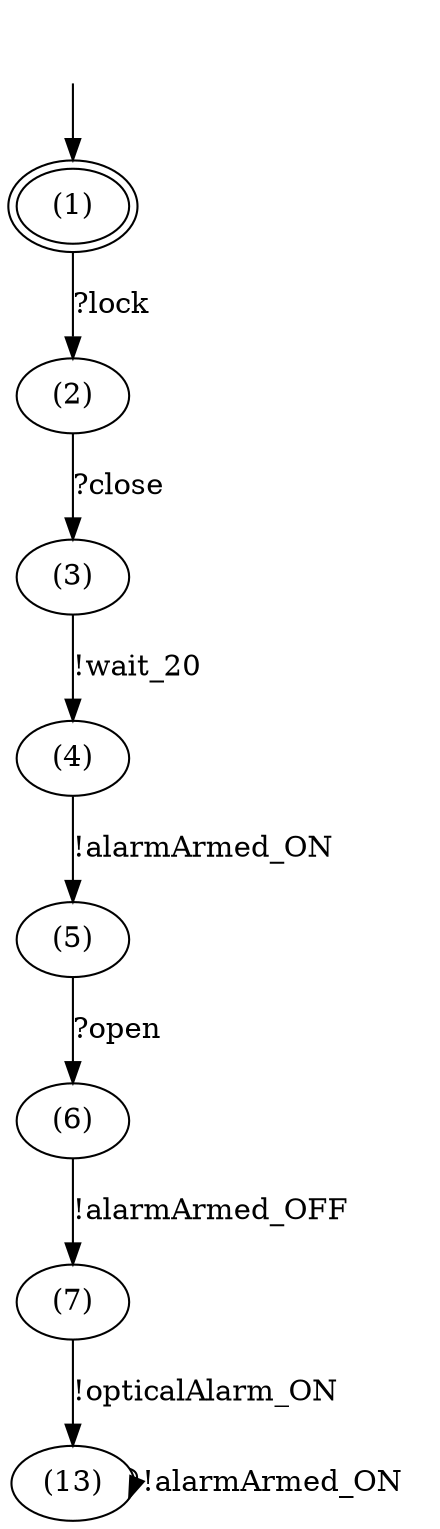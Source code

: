 digraph G {
center = TRUE;
mclimit = 10.0;
nodesep = 0.05;

s0 [ peripheries=2 ];
s0 [label="(1)"];
s1 [label="(2)"];
s2 [label="(3)"];
s3 [label="(4)"];
s4 [label="(5)"];
s5 [label="(6)"];
s6 [label="(7)"];
s7 [label="(13)"];
s0->s1[label="?lock"];
s1->s2[label="?close"];
s2->s3[label="!wait_20"];
s3->s4[label="!alarmArmed_ON"];
s4->s5[label="?open"];
s5->s6[label="!alarmArmed_OFF"];
s6->s7[label="!opticalAlarm_ON"];
s7->s7[label="!alarmArmed_ON"];
__start0 [label="", shape=none];__start0 -> s0  [label=""];}
